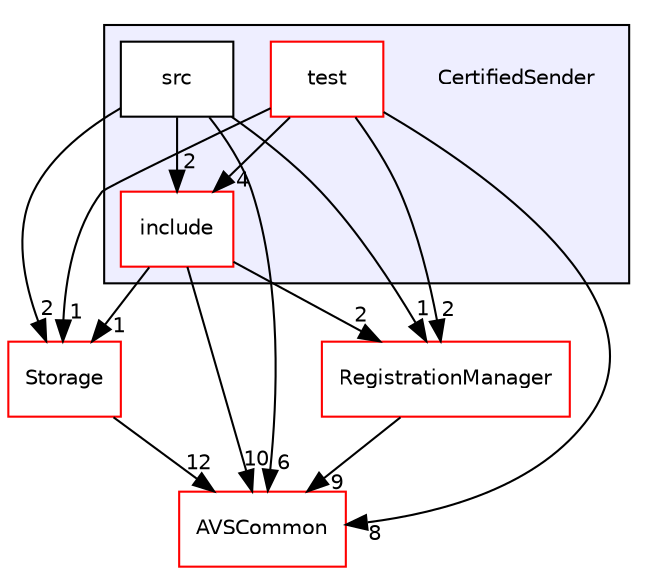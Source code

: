 digraph "/workplace/avs-device-sdk/CertifiedSender" {
  compound=true
  node [ fontsize="10", fontname="Helvetica"];
  edge [ labelfontsize="10", labelfontname="Helvetica"];
  subgraph clusterdir_cf27311ab9f4263eef70b28364b95692 {
    graph [ bgcolor="#eeeeff", pencolor="black", label="" URL="dir_cf27311ab9f4263eef70b28364b95692.html"];
    dir_cf27311ab9f4263eef70b28364b95692 [shape=plaintext label="CertifiedSender"];
    dir_6df96b283d40d46690d3b0ae2a388197 [shape=box label="include" color="red" fillcolor="white" style="filled" URL="dir_6df96b283d40d46690d3b0ae2a388197.html"];
    dir_b2dd1d5d74adcf9dc22018612424899c [shape=box label="src" color="black" fillcolor="white" style="filled" URL="dir_b2dd1d5d74adcf9dc22018612424899c.html"];
    dir_be5a11bd5c2a763fc71cf92655c6a690 [shape=box label="test" color="red" fillcolor="white" style="filled" URL="dir_be5a11bd5c2a763fc71cf92655c6a690.html"];
  }
  dir_d29c5f5a2915d6c5388c9daae4f109c7 [shape=box label="Storage" fillcolor="white" style="filled" color="red" URL="dir_d29c5f5a2915d6c5388c9daae4f109c7.html"];
  dir_13e65effb2bde530b17b3d5eefcd0266 [shape=box label="AVSCommon" fillcolor="white" style="filled" color="red" URL="dir_13e65effb2bde530b17b3d5eefcd0266.html"];
  dir_b14333b5607b47fe7356eaa790107bd3 [shape=box label="RegistrationManager" fillcolor="white" style="filled" color="red" URL="dir_b14333b5607b47fe7356eaa790107bd3.html"];
  dir_b2dd1d5d74adcf9dc22018612424899c->dir_d29c5f5a2915d6c5388c9daae4f109c7 [headlabel="2", labeldistance=1.5 headhref="dir_000418_000594.html"];
  dir_b2dd1d5d74adcf9dc22018612424899c->dir_13e65effb2bde530b17b3d5eefcd0266 [headlabel="6", labeldistance=1.5 headhref="dir_000418_000017.html"];
  dir_b2dd1d5d74adcf9dc22018612424899c->dir_b14333b5607b47fe7356eaa790107bd3 [headlabel="1", labeldistance=1.5 headhref="dir_000418_000524.html"];
  dir_b2dd1d5d74adcf9dc22018612424899c->dir_6df96b283d40d46690d3b0ae2a388197 [headlabel="2", labeldistance=1.5 headhref="dir_000418_000416.html"];
  dir_be5a11bd5c2a763fc71cf92655c6a690->dir_d29c5f5a2915d6c5388c9daae4f109c7 [headlabel="1", labeldistance=1.5 headhref="dir_000419_000594.html"];
  dir_be5a11bd5c2a763fc71cf92655c6a690->dir_13e65effb2bde530b17b3d5eefcd0266 [headlabel="8", labeldistance=1.5 headhref="dir_000419_000017.html"];
  dir_be5a11bd5c2a763fc71cf92655c6a690->dir_b14333b5607b47fe7356eaa790107bd3 [headlabel="2", labeldistance=1.5 headhref="dir_000419_000524.html"];
  dir_be5a11bd5c2a763fc71cf92655c6a690->dir_6df96b283d40d46690d3b0ae2a388197 [headlabel="4", labeldistance=1.5 headhref="dir_000419_000416.html"];
  dir_d29c5f5a2915d6c5388c9daae4f109c7->dir_13e65effb2bde530b17b3d5eefcd0266 [headlabel="12", labeldistance=1.5 headhref="dir_000594_000017.html"];
  dir_b14333b5607b47fe7356eaa790107bd3->dir_13e65effb2bde530b17b3d5eefcd0266 [headlabel="9", labeldistance=1.5 headhref="dir_000524_000017.html"];
  dir_6df96b283d40d46690d3b0ae2a388197->dir_d29c5f5a2915d6c5388c9daae4f109c7 [headlabel="1", labeldistance=1.5 headhref="dir_000416_000594.html"];
  dir_6df96b283d40d46690d3b0ae2a388197->dir_13e65effb2bde530b17b3d5eefcd0266 [headlabel="10", labeldistance=1.5 headhref="dir_000416_000017.html"];
  dir_6df96b283d40d46690d3b0ae2a388197->dir_b14333b5607b47fe7356eaa790107bd3 [headlabel="2", labeldistance=1.5 headhref="dir_000416_000524.html"];
}
